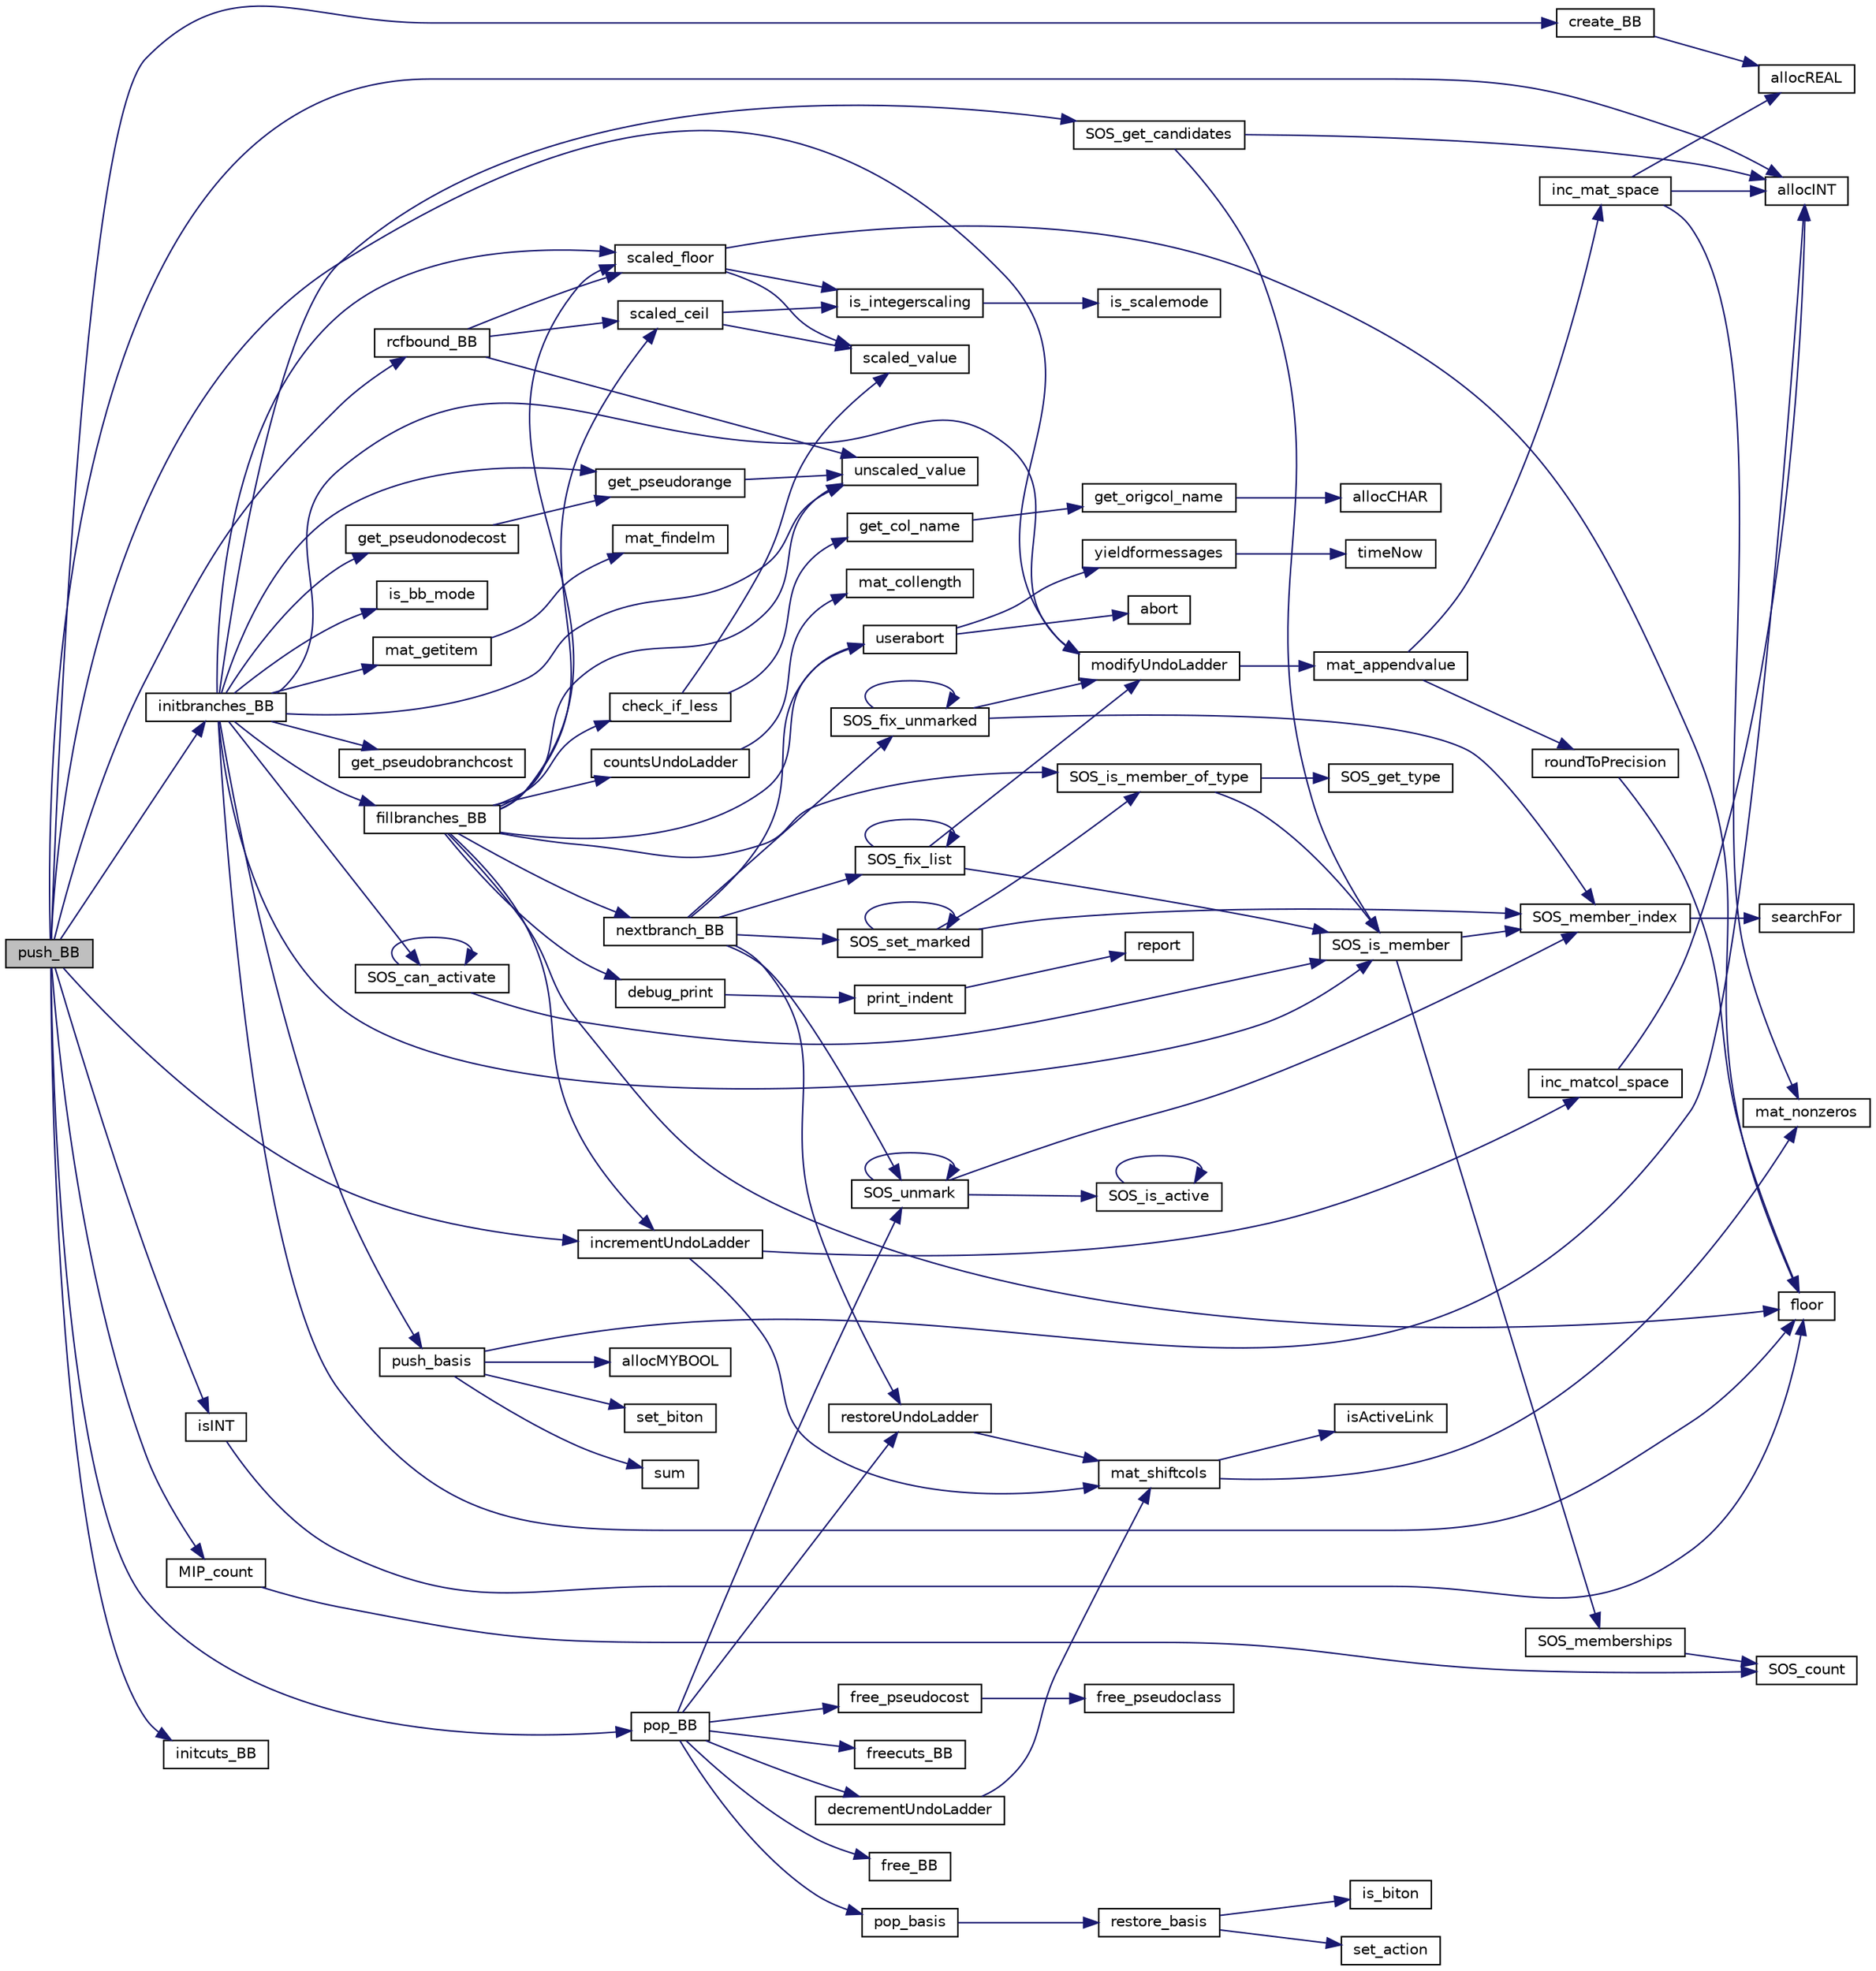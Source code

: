 digraph "push_BB"
{
  edge [fontname="Helvetica",fontsize="10",labelfontname="Helvetica",labelfontsize="10"];
  node [fontname="Helvetica",fontsize="10",shape=record];
  rankdir="LR";
  Node565 [label="push_BB",height=0.2,width=0.4,color="black", fillcolor="grey75", style="filled", fontcolor="black"];
  Node565 -> Node566 [color="midnightblue",fontsize="10",style="solid",fontname="Helvetica"];
  Node566 [label="create_BB",height=0.2,width=0.4,color="black", fillcolor="white", style="filled",URL="$de/d84/lp__mipbb_8c.html#aaa5799f1f7633b90bafdc3bb0060481b"];
  Node566 -> Node567 [color="midnightblue",fontsize="10",style="solid",fontname="Helvetica"];
  Node567 [label="allocREAL",height=0.2,width=0.4,color="black", fillcolor="white", style="filled",URL="$d9/d18/lp__utils_8c.html#a7b25e1f9aee74052b4b6df28443ebf48"];
  Node565 -> Node568 [color="midnightblue",fontsize="10",style="solid",fontname="Helvetica"];
  Node568 [label="incrementUndoLadder",height=0.2,width=0.4,color="black", fillcolor="white", style="filled",URL="$dc/d9a/lp__matrix_8c.html#a42a12c756228f0248666886b707ea480"];
  Node568 -> Node569 [color="midnightblue",fontsize="10",style="solid",fontname="Helvetica"];
  Node569 [label="inc_matcol_space",height=0.2,width=0.4,color="black", fillcolor="white", style="filled",URL="$dc/d9a/lp__matrix_8c.html#a71e24efc6f48aa6fb098d9f471574d1c"];
  Node569 -> Node570 [color="midnightblue",fontsize="10",style="solid",fontname="Helvetica"];
  Node570 [label="allocINT",height=0.2,width=0.4,color="black", fillcolor="white", style="filled",URL="$d9/d18/lp__utils_8c.html#a2081b8e14a0691b7e3931fa280ad9e63"];
  Node568 -> Node571 [color="midnightblue",fontsize="10",style="solid",fontname="Helvetica"];
  Node571 [label="mat_shiftcols",height=0.2,width=0.4,color="black", fillcolor="white", style="filled",URL="$dc/d9a/lp__matrix_8c.html#a4b382fbfc70092747f60017cdf62e1e6"];
  Node571 -> Node572 [color="midnightblue",fontsize="10",style="solid",fontname="Helvetica"];
  Node572 [label="isActiveLink",height=0.2,width=0.4,color="black", fillcolor="white", style="filled",URL="$d9/d18/lp__utils_8c.html#a183f62e53061778d4fdb381e27d8cf4c"];
  Node571 -> Node573 [color="midnightblue",fontsize="10",style="solid",fontname="Helvetica"];
  Node573 [label="mat_nonzeros",height=0.2,width=0.4,color="black", fillcolor="white", style="filled",URL="$dc/d9a/lp__matrix_8c.html#a9430c42ed7853fd8dd6463ed7165f243"];
  Node565 -> Node574 [color="midnightblue",fontsize="10",style="solid",fontname="Helvetica"];
  Node574 [label="isINT",height=0.2,width=0.4,color="black", fillcolor="white", style="filled",URL="$d9/d18/lp__utils_8c.html#a4e59229f406fc95d4265e3e5e43a6ce3"];
  Node574 -> Node575 [color="midnightblue",fontsize="10",style="solid",fontname="Helvetica"];
  Node575 [label="floor",height=0.2,width=0.4,color="black", fillcolor="white", style="filled",URL="$dc/de2/mcvs_atm_disp__kry__bbd__p_8m.html#a532be631bf22af7829394ffbd4ad7894"];
  Node565 -> Node576 [color="midnightblue",fontsize="10",style="solid",fontname="Helvetica"];
  Node576 [label="rcfbound_BB",height=0.2,width=0.4,color="black", fillcolor="white", style="filled",URL="$de/d84/lp__mipbb_8c.html#a793c56d96c8de039ec068c11792d080c"];
  Node576 -> Node577 [color="midnightblue",fontsize="10",style="solid",fontname="Helvetica"];
  Node577 [label="scaled_floor",height=0.2,width=0.4,color="black", fillcolor="white", style="filled",URL="$d4/d79/lp__lib_8c.html#a40dcb69e11498bf71aab8e2410064652"];
  Node577 -> Node575 [color="midnightblue",fontsize="10",style="solid",fontname="Helvetica"];
  Node577 -> Node578 [color="midnightblue",fontsize="10",style="solid",fontname="Helvetica"];
  Node578 [label="is_integerscaling",height=0.2,width=0.4,color="black", fillcolor="white", style="filled",URL="$d4/d79/lp__lib_8c.html#a0c434df367866146edde412e942f4ac6"];
  Node578 -> Node579 [color="midnightblue",fontsize="10",style="solid",fontname="Helvetica"];
  Node579 [label="is_scalemode",height=0.2,width=0.4,color="black", fillcolor="white", style="filled",URL="$d4/d79/lp__lib_8c.html#a8aea597c88b83bd3507cdfe8906c553e"];
  Node577 -> Node580 [color="midnightblue",fontsize="10",style="solid",fontname="Helvetica"];
  Node580 [label="scaled_value",height=0.2,width=0.4,color="black", fillcolor="white", style="filled",URL="$de/d15/lp__scale_8c.html#a1aac661f1d537881d415218c30fad615"];
  Node576 -> Node581 [color="midnightblue",fontsize="10",style="solid",fontname="Helvetica"];
  Node581 [label="unscaled_value",height=0.2,width=0.4,color="black", fillcolor="white", style="filled",URL="$de/d15/lp__scale_8c.html#a8a715ab2e7ea76aeab2f369b302820b7"];
  Node576 -> Node582 [color="midnightblue",fontsize="10",style="solid",fontname="Helvetica"];
  Node582 [label="scaled_ceil",height=0.2,width=0.4,color="black", fillcolor="white", style="filled",URL="$d4/d79/lp__lib_8c.html#a672622629cc9cf1934a9299a8d68976e"];
  Node582 -> Node578 [color="midnightblue",fontsize="10",style="solid",fontname="Helvetica"];
  Node582 -> Node580 [color="midnightblue",fontsize="10",style="solid",fontname="Helvetica"];
  Node565 -> Node583 [color="midnightblue",fontsize="10",style="solid",fontname="Helvetica"];
  Node583 [label="modifyUndoLadder",height=0.2,width=0.4,color="black", fillcolor="white", style="filled",URL="$dc/d9a/lp__matrix_8c.html#acaf7691abed13edd2fe704367b6107a4"];
  Node583 -> Node584 [color="midnightblue",fontsize="10",style="solid",fontname="Helvetica"];
  Node584 [label="mat_appendvalue",height=0.2,width=0.4,color="black", fillcolor="white", style="filled",URL="$dc/d9a/lp__matrix_8c.html#a8e5c1b23ce0ec7b60dfb82408f7d9947"];
  Node584 -> Node585 [color="midnightblue",fontsize="10",style="solid",fontname="Helvetica"];
  Node585 [label="roundToPrecision",height=0.2,width=0.4,color="black", fillcolor="white", style="filled",URL="$d9/d18/lp__utils_8c.html#a2c162041be8905b58450d17662096994"];
  Node585 -> Node575 [color="midnightblue",fontsize="10",style="solid",fontname="Helvetica"];
  Node584 -> Node586 [color="midnightblue",fontsize="10",style="solid",fontname="Helvetica"];
  Node586 [label="inc_mat_space",height=0.2,width=0.4,color="black", fillcolor="white", style="filled",URL="$dc/d9a/lp__matrix_8c.html#a2239ebb44f76930fc243a0457c8c94d9"];
  Node586 -> Node573 [color="midnightblue",fontsize="10",style="solid",fontname="Helvetica"];
  Node586 -> Node570 [color="midnightblue",fontsize="10",style="solid",fontname="Helvetica"];
  Node586 -> Node567 [color="midnightblue",fontsize="10",style="solid",fontname="Helvetica"];
  Node565 -> Node587 [color="midnightblue",fontsize="10",style="solid",fontname="Helvetica"];
  Node587 [label="initbranches_BB",height=0.2,width=0.4,color="black", fillcolor="white", style="filled",URL="$de/d84/lp__mipbb_8c.html#abe1e769e38a53eb057271580f1453f6c"];
  Node587 -> Node588 [color="midnightblue",fontsize="10",style="solid",fontname="Helvetica"];
  Node588 [label="push_basis",height=0.2,width=0.4,color="black", fillcolor="white", style="filled",URL="$d4/d79/lp__lib_8c.html#a4c52956285944692784ed22b88174832"];
  Node588 -> Node589 [color="midnightblue",fontsize="10",style="solid",fontname="Helvetica"];
  Node589 [label="sum",height=0.2,width=0.4,color="black", fillcolor="white", style="filled",URL="$dd/d3c/examplehs071_8m.html#ad1d7e10c2dad1043eb0e1b51f99f1b31"];
  Node588 -> Node590 [color="midnightblue",fontsize="10",style="solid",fontname="Helvetica"];
  Node590 [label="allocMYBOOL",height=0.2,width=0.4,color="black", fillcolor="white", style="filled",URL="$d9/d18/lp__utils_8c.html#a0f35a721d2c3a4beea00b2840c2bea30"];
  Node588 -> Node570 [color="midnightblue",fontsize="10",style="solid",fontname="Helvetica"];
  Node588 -> Node591 [color="midnightblue",fontsize="10",style="solid",fontname="Helvetica"];
  Node591 [label="set_biton",height=0.2,width=0.4,color="black", fillcolor="white", style="filled",URL="$d6/d2f/lp__bit_8h.html#a0f597dd47c925be38907088a061bbf2d"];
  Node587 -> Node592 [color="midnightblue",fontsize="10",style="solid",fontname="Helvetica"];
  Node592 [label="SOS_is_member",height=0.2,width=0.4,color="black", fillcolor="white", style="filled",URL="$d1/d43/lp___s_o_s_8c.html#ac6d92d690a02d843c7cbd098a8c1b7c8"];
  Node592 -> Node593 [color="midnightblue",fontsize="10",style="solid",fontname="Helvetica"];
  Node593 [label="SOS_memberships",height=0.2,width=0.4,color="black", fillcolor="white", style="filled",URL="$d1/d43/lp___s_o_s_8c.html#ab1059c5b07145c9e49bee497380ca083"];
  Node593 -> Node594 [color="midnightblue",fontsize="10",style="solid",fontname="Helvetica"];
  Node594 [label="SOS_count",height=0.2,width=0.4,color="black", fillcolor="white", style="filled",URL="$d4/d79/lp__lib_8c.html#a6b52f2979542d3a29dc0eb78b5ecb30b"];
  Node592 -> Node595 [color="midnightblue",fontsize="10",style="solid",fontname="Helvetica"];
  Node595 [label="SOS_member_index",height=0.2,width=0.4,color="black", fillcolor="white", style="filled",URL="$d1/d43/lp___s_o_s_8c.html#a95fb8e4ce406207601c2b180c531ddc6"];
  Node595 -> Node596 [color="midnightblue",fontsize="10",style="solid",fontname="Helvetica"];
  Node596 [label="searchFor",height=0.2,width=0.4,color="black", fillcolor="white", style="filled",URL="$d9/d18/lp__utils_8c.html#a0f73f0fbd9ba7ed88022e713a6fe9f1b"];
  Node587 -> Node597 [color="midnightblue",fontsize="10",style="solid",fontname="Helvetica"];
  Node597 [label="SOS_can_activate",height=0.2,width=0.4,color="black", fillcolor="white", style="filled",URL="$d1/d43/lp___s_o_s_8c.html#a45c0ff412a5e25ac642be0d722899ee8"];
  Node597 -> Node597 [color="midnightblue",fontsize="10",style="solid",fontname="Helvetica"];
  Node597 -> Node592 [color="midnightblue",fontsize="10",style="solid",fontname="Helvetica"];
  Node587 -> Node598 [color="midnightblue",fontsize="10",style="solid",fontname="Helvetica"];
  Node598 [label="SOS_get_candidates",height=0.2,width=0.4,color="black", fillcolor="white", style="filled",URL="$d1/d43/lp___s_o_s_8c.html#a31c7f0b95c44d429735eecec6e7625ba"];
  Node598 -> Node570 [color="midnightblue",fontsize="10",style="solid",fontname="Helvetica"];
  Node598 -> Node592 [color="midnightblue",fontsize="10",style="solid",fontname="Helvetica"];
  Node587 -> Node599 [color="midnightblue",fontsize="10",style="solid",fontname="Helvetica"];
  Node599 [label="get_pseudorange",height=0.2,width=0.4,color="black", fillcolor="white", style="filled",URL="$d4/d79/lp__lib_8c.html#a30eb231395d83f0d551eefcc73b90a93"];
  Node599 -> Node581 [color="midnightblue",fontsize="10",style="solid",fontname="Helvetica"];
  Node587 -> Node600 [color="midnightblue",fontsize="10",style="solid",fontname="Helvetica"];
  Node600 [label="is_bb_mode",height=0.2,width=0.4,color="black", fillcolor="white", style="filled",URL="$d4/d79/lp__lib_8c.html#ac3a5b44d2c2d7d4b6505e68c03c38877"];
  Node587 -> Node601 [color="midnightblue",fontsize="10",style="solid",fontname="Helvetica"];
  Node601 [label="get_pseudonodecost",height=0.2,width=0.4,color="black", fillcolor="white", style="filled",URL="$d4/d79/lp__lib_8c.html#a0ab994921b50360447ce5855593e2448"];
  Node601 -> Node599 [color="midnightblue",fontsize="10",style="solid",fontname="Helvetica"];
  Node587 -> Node602 [color="midnightblue",fontsize="10",style="solid",fontname="Helvetica"];
  Node602 [label="mat_getitem",height=0.2,width=0.4,color="black", fillcolor="white", style="filled",URL="$dc/d9a/lp__matrix_8c.html#a090ad7e7514dc560e515f5cfb9024ce2"];
  Node602 -> Node603 [color="midnightblue",fontsize="10",style="solid",fontname="Helvetica"];
  Node603 [label="mat_findelm",height=0.2,width=0.4,color="black", fillcolor="white", style="filled",URL="$dc/d9a/lp__matrix_8c.html#af6e2a93b05529ecd42ac040f421b7b76"];
  Node587 -> Node604 [color="midnightblue",fontsize="10",style="solid",fontname="Helvetica"];
  Node604 [label="get_pseudobranchcost",height=0.2,width=0.4,color="black", fillcolor="white", style="filled",URL="$d4/d79/lp__lib_8c.html#ac013c6d36ab7814d9c5d7851c71ceff3"];
  Node587 -> Node581 [color="midnightblue",fontsize="10",style="solid",fontname="Helvetica"];
  Node587 -> Node575 [color="midnightblue",fontsize="10",style="solid",fontname="Helvetica"];
  Node587 -> Node583 [color="midnightblue",fontsize="10",style="solid",fontname="Helvetica"];
  Node587 -> Node577 [color="midnightblue",fontsize="10",style="solid",fontname="Helvetica"];
  Node587 -> Node605 [color="midnightblue",fontsize="10",style="solid",fontname="Helvetica"];
  Node605 [label="fillbranches_BB",height=0.2,width=0.4,color="black", fillcolor="white", style="filled",URL="$de/d84/lp__mipbb_8c.html#a9d339d96c9f82786260b425cad7ab62e"];
  Node605 -> Node606 [color="midnightblue",fontsize="10",style="solid",fontname="Helvetica"];
  Node606 [label="userabort",height=0.2,width=0.4,color="black", fillcolor="white", style="filled",URL="$d4/d79/lp__lib_8c.html#a0f52d280ba9e57a3011d4aac462eb52a"];
  Node606 -> Node607 [color="midnightblue",fontsize="10",style="solid",fontname="Helvetica"];
  Node607 [label="abort",height=0.2,width=0.4,color="black", fillcolor="white", style="filled",URL="$d4/d98/g_09_09malloc_8c.html#ac54f53dc342019e8db34f4aa581a5792"];
  Node606 -> Node608 [color="midnightblue",fontsize="10",style="solid",fontname="Helvetica"];
  Node608 [label="yieldformessages",height=0.2,width=0.4,color="black", fillcolor="white", style="filled",URL="$d4/d79/lp__lib_8c.html#abbafab594ab48b67748a8ea1de7855af"];
  Node608 -> Node609 [color="midnightblue",fontsize="10",style="solid",fontname="Helvetica"];
  Node609 [label="timeNow",height=0.2,width=0.4,color="black", fillcolor="white", style="filled",URL="$dd/dc0/commonlib_8c.html#a27e32f680bca968d7155347aa07ee3c8"];
  Node605 -> Node581 [color="midnightblue",fontsize="10",style="solid",fontname="Helvetica"];
  Node605 -> Node575 [color="midnightblue",fontsize="10",style="solid",fontname="Helvetica"];
  Node605 -> Node577 [color="midnightblue",fontsize="10",style="solid",fontname="Helvetica"];
  Node605 -> Node582 [color="midnightblue",fontsize="10",style="solid",fontname="Helvetica"];
  Node605 -> Node610 [color="midnightblue",fontsize="10",style="solid",fontname="Helvetica"];
  Node610 [label="debug_print",height=0.2,width=0.4,color="black", fillcolor="white", style="filled",URL="$d6/d82/lp__report_8c.html#a0ccdadb22d602055e46341d89d362c7e"];
  Node610 -> Node611 [color="midnightblue",fontsize="10",style="solid",fontname="Helvetica"];
  Node611 [label="print_indent",height=0.2,width=0.4,color="black", fillcolor="white", style="filled",URL="$d6/d82/lp__report_8c.html#abc552c88ccc437ef9f267c7b7e725159"];
  Node611 -> Node612 [color="midnightblue",fontsize="10",style="solid",fontname="Helvetica"];
  Node612 [label="report",height=0.2,width=0.4,color="black", fillcolor="white", style="filled",URL="$d6/d82/lp__report_8c.html#a44ef60e159dc1290b7da87301e244357"];
  Node605 -> Node613 [color="midnightblue",fontsize="10",style="solid",fontname="Helvetica"];
  Node613 [label="check_if_less",height=0.2,width=0.4,color="black", fillcolor="white", style="filled",URL="$d4/d79/lp__lib_8c.html#ad6e5e5e1e990051588f39bfeab62346b"];
  Node613 -> Node580 [color="midnightblue",fontsize="10",style="solid",fontname="Helvetica"];
  Node613 -> Node614 [color="midnightblue",fontsize="10",style="solid",fontname="Helvetica"];
  Node614 [label="get_col_name",height=0.2,width=0.4,color="black", fillcolor="white", style="filled",URL="$d4/d79/lp__lib_8c.html#a3c0e7a97cd9ea2facbe49f23afc82332"];
  Node614 -> Node615 [color="midnightblue",fontsize="10",style="solid",fontname="Helvetica"];
  Node615 [label="get_origcol_name",height=0.2,width=0.4,color="black", fillcolor="white", style="filled",URL="$d4/d79/lp__lib_8c.html#a06ce771dd33ef6ba49feee0242beb8be"];
  Node615 -> Node616 [color="midnightblue",fontsize="10",style="solid",fontname="Helvetica"];
  Node616 [label="allocCHAR",height=0.2,width=0.4,color="black", fillcolor="white", style="filled",URL="$d9/d18/lp__utils_8c.html#a5bb2cfab583f6d09b6986674fc1e7f5d"];
  Node605 -> Node617 [color="midnightblue",fontsize="10",style="solid",fontname="Helvetica"];
  Node617 [label="SOS_is_member_of_type",height=0.2,width=0.4,color="black", fillcolor="white", style="filled",URL="$d1/d43/lp___s_o_s_8c.html#abbee2bf44988064d59d83c7d0a0431fa"];
  Node617 -> Node618 [color="midnightblue",fontsize="10",style="solid",fontname="Helvetica"];
  Node618 [label="SOS_get_type",height=0.2,width=0.4,color="black", fillcolor="white", style="filled",URL="$d1/d43/lp___s_o_s_8c.html#af29195c41d6c8427efe024669c1310e6"];
  Node617 -> Node592 [color="midnightblue",fontsize="10",style="solid",fontname="Helvetica"];
  Node605 -> Node619 [color="midnightblue",fontsize="10",style="solid",fontname="Helvetica"];
  Node619 [label="countsUndoLadder",height=0.2,width=0.4,color="black", fillcolor="white", style="filled",URL="$dc/d9a/lp__matrix_8c.html#a7d8bf67073a63a5a1a70824a8e7f49b8"];
  Node619 -> Node620 [color="midnightblue",fontsize="10",style="solid",fontname="Helvetica"];
  Node620 [label="mat_collength",height=0.2,width=0.4,color="black", fillcolor="white", style="filled",URL="$dc/d9a/lp__matrix_8c.html#a258da1c9a3b1fedd9704451f7ab7e6f4"];
  Node605 -> Node568 [color="midnightblue",fontsize="10",style="solid",fontname="Helvetica"];
  Node605 -> Node621 [color="midnightblue",fontsize="10",style="solid",fontname="Helvetica"];
  Node621 [label="nextbranch_BB",height=0.2,width=0.4,color="black", fillcolor="white", style="filled",URL="$de/d84/lp__mipbb_8c.html#acfae5378e6b0b97f0ce3799b5d84fcf6"];
  Node621 -> Node622 [color="midnightblue",fontsize="10",style="solid",fontname="Helvetica"];
  Node622 [label="restoreUndoLadder",height=0.2,width=0.4,color="black", fillcolor="white", style="filled",URL="$dc/d9a/lp__matrix_8c.html#a261a7d9c880748f30b8a6bc3706f3b75"];
  Node622 -> Node571 [color="midnightblue",fontsize="10",style="solid",fontname="Helvetica"];
  Node621 -> Node606 [color="midnightblue",fontsize="10",style="solid",fontname="Helvetica"];
  Node621 -> Node623 [color="midnightblue",fontsize="10",style="solid",fontname="Helvetica"];
  Node623 [label="SOS_unmark",height=0.2,width=0.4,color="black", fillcolor="white", style="filled",URL="$d1/d43/lp___s_o_s_8c.html#a6ce4f6cd67a1430e82a41e4bd1af06fe"];
  Node623 -> Node623 [color="midnightblue",fontsize="10",style="solid",fontname="Helvetica"];
  Node623 -> Node595 [color="midnightblue",fontsize="10",style="solid",fontname="Helvetica"];
  Node623 -> Node624 [color="midnightblue",fontsize="10",style="solid",fontname="Helvetica"];
  Node624 [label="SOS_is_active",height=0.2,width=0.4,color="black", fillcolor="white", style="filled",URL="$d1/d43/lp___s_o_s_8c.html#a2b0601aeda1bdff5d53ce43c72c5b2b6"];
  Node624 -> Node624 [color="midnightblue",fontsize="10",style="solid",fontname="Helvetica"];
  Node621 -> Node625 [color="midnightblue",fontsize="10",style="solid",fontname="Helvetica"];
  Node625 [label="SOS_set_marked",height=0.2,width=0.4,color="black", fillcolor="white", style="filled",URL="$d1/d43/lp___s_o_s_8c.html#a9efac8d594f2d6cacc59a096747cc352"];
  Node625 -> Node617 [color="midnightblue",fontsize="10",style="solid",fontname="Helvetica"];
  Node625 -> Node625 [color="midnightblue",fontsize="10",style="solid",fontname="Helvetica"];
  Node625 -> Node595 [color="midnightblue",fontsize="10",style="solid",fontname="Helvetica"];
  Node621 -> Node626 [color="midnightblue",fontsize="10",style="solid",fontname="Helvetica"];
  Node626 [label="SOS_fix_unmarked",height=0.2,width=0.4,color="black", fillcolor="white", style="filled",URL="$d1/d43/lp___s_o_s_8c.html#a0af72c1d543108590247fdaf4481d719"];
  Node626 -> Node626 [color="midnightblue",fontsize="10",style="solid",fontname="Helvetica"];
  Node626 -> Node595 [color="midnightblue",fontsize="10",style="solid",fontname="Helvetica"];
  Node626 -> Node583 [color="midnightblue",fontsize="10",style="solid",fontname="Helvetica"];
  Node621 -> Node627 [color="midnightblue",fontsize="10",style="solid",fontname="Helvetica"];
  Node627 [label="SOS_fix_list",height=0.2,width=0.4,color="black", fillcolor="white", style="filled",URL="$d1/d43/lp___s_o_s_8c.html#a20792b81d4abfa77ea889ec577347ff6"];
  Node627 -> Node627 [color="midnightblue",fontsize="10",style="solid",fontname="Helvetica"];
  Node627 -> Node592 [color="midnightblue",fontsize="10",style="solid",fontname="Helvetica"];
  Node627 -> Node583 [color="midnightblue",fontsize="10",style="solid",fontname="Helvetica"];
  Node565 -> Node628 [color="midnightblue",fontsize="10",style="solid",fontname="Helvetica"];
  Node628 [label="pop_BB",height=0.2,width=0.4,color="black", fillcolor="white", style="filled",URL="$de/d84/lp__mipbb_8c.html#a12d4ce8c9c1f517eda97e5101d0a70e6"];
  Node628 -> Node622 [color="midnightblue",fontsize="10",style="solid",fontname="Helvetica"];
  Node628 -> Node629 [color="midnightblue",fontsize="10",style="solid",fontname="Helvetica"];
  Node629 [label="decrementUndoLadder",height=0.2,width=0.4,color="black", fillcolor="white", style="filled",URL="$dc/d9a/lp__matrix_8c.html#a1edf6e8e5fda6dd00a72a30f2d7f8059"];
  Node629 -> Node571 [color="midnightblue",fontsize="10",style="solid",fontname="Helvetica"];
  Node628 -> Node630 [color="midnightblue",fontsize="10",style="solid",fontname="Helvetica"];
  Node630 [label="freecuts_BB",height=0.2,width=0.4,color="black", fillcolor="white", style="filled",URL="$de/d84/lp__mipbb_8c.html#a259dc5a0b6b79af2494f6d80c3eebd5f"];
  Node628 -> Node631 [color="midnightblue",fontsize="10",style="solid",fontname="Helvetica"];
  Node631 [label="free_pseudocost",height=0.2,width=0.4,color="black", fillcolor="white", style="filled",URL="$d4/d79/lp__lib_8c.html#a453e84198cc843b3c31ab445fb628e06"];
  Node631 -> Node632 [color="midnightblue",fontsize="10",style="solid",fontname="Helvetica"];
  Node632 [label="free_pseudoclass",height=0.2,width=0.4,color="black", fillcolor="white", style="filled",URL="$d4/d79/lp__lib_8c.html#a9a6f6fe0107348b6ce6435d352698ddf"];
  Node628 -> Node633 [color="midnightblue",fontsize="10",style="solid",fontname="Helvetica"];
  Node633 [label="pop_basis",height=0.2,width=0.4,color="black", fillcolor="white", style="filled",URL="$d4/d79/lp__lib_8c.html#a62aed04dfd5200825d92bee30cc8119e"];
  Node633 -> Node634 [color="midnightblue",fontsize="10",style="solid",fontname="Helvetica"];
  Node634 [label="restore_basis",height=0.2,width=0.4,color="black", fillcolor="white", style="filled",URL="$d4/d79/lp__lib_8c.html#a813f387194d0ca35c45cc01427be785e"];
  Node634 -> Node635 [color="midnightblue",fontsize="10",style="solid",fontname="Helvetica"];
  Node635 [label="is_biton",height=0.2,width=0.4,color="black", fillcolor="white", style="filled",URL="$d6/d2f/lp__bit_8h.html#aa1525260dfa7e8679d16ed29883f7209"];
  Node634 -> Node636 [color="midnightblue",fontsize="10",style="solid",fontname="Helvetica"];
  Node636 [label="set_action",height=0.2,width=0.4,color="black", fillcolor="white", style="filled",URL="$d4/d79/lp__lib_8c.html#ad4fefd09a7c66c454785da9ec150ecc1"];
  Node628 -> Node623 [color="midnightblue",fontsize="10",style="solid",fontname="Helvetica"];
  Node628 -> Node637 [color="midnightblue",fontsize="10",style="solid",fontname="Helvetica"];
  Node637 [label="free_BB",height=0.2,width=0.4,color="black", fillcolor="white", style="filled",URL="$de/d84/lp__mipbb_8c.html#a560e15ad8bd032b6ecab5d7a76ebf656"];
  Node565 -> Node638 [color="midnightblue",fontsize="10",style="solid",fontname="Helvetica"];
  Node638 [label="MIP_count",height=0.2,width=0.4,color="black", fillcolor="white", style="filled",URL="$d4/d79/lp__lib_8c.html#a0395cc55a186f11f245a1f2ae6a7b39a"];
  Node638 -> Node594 [color="midnightblue",fontsize="10",style="solid",fontname="Helvetica"];
  Node565 -> Node570 [color="midnightblue",fontsize="10",style="solid",fontname="Helvetica"];
  Node565 -> Node639 [color="midnightblue",fontsize="10",style="solid",fontname="Helvetica"];
  Node639 [label="initcuts_BB",height=0.2,width=0.4,color="black", fillcolor="white", style="filled",URL="$de/d84/lp__mipbb_8c.html#ab2ef762ec86d016a945fe3bb62c86a61"];
}
